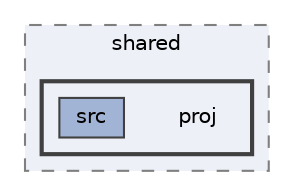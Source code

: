 digraph "Minix 3/MINIX-LCOM/shared/shared/proj"
{
 // LATEX_PDF_SIZE
  bgcolor="transparent";
  edge [fontname=Helvetica,fontsize=10,labelfontname=Helvetica,labelfontsize=10];
  node [fontname=Helvetica,fontsize=10,shape=box,height=0.2,width=0.4];
  compound=true
  subgraph clusterdir_b869fb011ae4d3895757db169cc49cc5 {
    graph [ bgcolor="#edf0f7", pencolor="grey50", label="shared", fontname=Helvetica,fontsize=10 style="filled,dashed", URL="dir_b869fb011ae4d3895757db169cc49cc5.html",tooltip=""]
  subgraph clusterdir_1e82828df2a3802acb92026b6a8d8e7c {
    graph [ bgcolor="#edf0f7", pencolor="grey25", label="", fontname=Helvetica,fontsize=10 style="filled,bold", URL="dir_1e82828df2a3802acb92026b6a8d8e7c.html",tooltip=""]
    dir_1e82828df2a3802acb92026b6a8d8e7c [shape=plaintext, label="proj"];
  dir_dee1e681709ec440eced2f96ee84703e [label="src", fillcolor="#a2b4d6", color="grey25", style="filled", URL="dir_dee1e681709ec440eced2f96ee84703e.html",tooltip=""];
  }
  }
}
